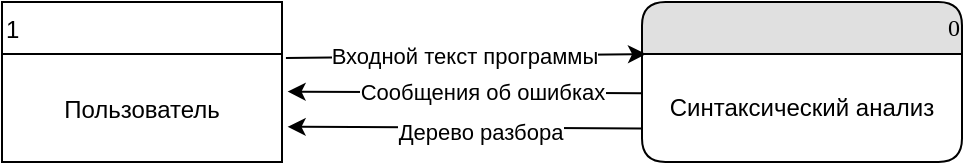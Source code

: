 <mxfile version="13.0.3" type="device"><diagram name="Page-1" id="b520641d-4fe3-3701-9064-5fc419738815"><mxGraphModel dx="1024" dy="592" grid="1" gridSize="10" guides="1" tooltips="1" connect="1" arrows="1" fold="1" page="1" pageScale="1" pageWidth="1100" pageHeight="850" background="#ffffff" math="0" shadow="0"><root><mxCell id="0"/><mxCell id="1" parent="0"/><mxCell id="wLtVuLnoZUPVzWwx-uM1-8" style="edgeStyle=none;rounded=0;orthogonalLoop=1;jettySize=auto;html=1;entryX=1.02;entryY=0.674;entryDx=0;entryDy=0;entryPerimeter=0;exitX=-0.002;exitY=0.689;exitDx=0;exitDy=0;exitPerimeter=0;" edge="1" parent="1" source="21ea969265ad0168-21" target="wLtVuLnoZUPVzWwx-uM1-15"><mxGeometry relative="1" as="geometry"><mxPoint x="600" y="446" as="sourcePoint"/><mxPoint x="433" y="446.48" as="targetPoint"/></mxGeometry></mxCell><mxCell id="wLtVuLnoZUPVzWwx-uM1-9" value="Дерево разбора" style="edgeLabel;html=1;align=center;verticalAlign=middle;resizable=0;points=[];" vertex="1" connectable="0" parent="wLtVuLnoZUPVzWwx-uM1-8"><mxGeometry x="-0.272" y="3" relative="1" as="geometry"><mxPoint x="-16.69" y="-0.91" as="offset"/></mxGeometry></mxCell><mxCell id="21ea969265ad0168-18" value="0" style="swimlane;html=1;fontStyle=0;childLayout=stackLayout;horizontal=1;startSize=26;fillColor=#e0e0e0;horizontalStack=0;resizeParent=1;resizeLast=0;collapsible=1;marginBottom=0;swimlaneFillColor=#ffffff;align=right;rounded=1;shadow=0;comic=0;labelBackgroundColor=none;strokeWidth=1;fontFamily=Verdana;fontSize=12;verticalAlign=middle;" parent="1" vertex="1"><mxGeometry x="610" y="385" width="160" height="80" as="geometry"/></mxCell><mxCell id="21ea969265ad0168-21" value="Синтаксический анализ" style="text;html=1;strokeColor=none;fillColor=none;spacingLeft=4;spacingRight=4;whiteSpace=wrap;overflow=hidden;rotatable=0;points=[[0,0.5],[1,0.5]];portConstraint=eastwest;align=center;verticalAlign=middle;" parent="21ea969265ad0168-18" vertex="1"><mxGeometry y="26" width="160" height="54" as="geometry"/></mxCell><mxCell id="wLtVuLnoZUPVzWwx-uM1-3" style="rounded=0;orthogonalLoop=1;jettySize=auto;html=1;exitX=1.014;exitY=0.35;exitDx=0;exitDy=0;exitPerimeter=0;" edge="1" parent="1" source="wLtVuLnoZUPVzWwx-uM1-14"><mxGeometry relative="1" as="geometry"><mxPoint x="430" y="410" as="sourcePoint"/><mxPoint x="612" y="411" as="targetPoint"/></mxGeometry></mxCell><mxCell id="wLtVuLnoZUPVzWwx-uM1-4" value="Входной текст программы" style="edgeLabel;html=1;align=center;verticalAlign=middle;resizable=0;points=[];" vertex="1" connectable="0" parent="wLtVuLnoZUPVzWwx-uM1-3"><mxGeometry x="-0.134" relative="1" as="geometry"><mxPoint x="10.83" y="-0.78" as="offset"/></mxGeometry></mxCell><mxCell id="wLtVuLnoZUPVzWwx-uM1-5" style="edgeStyle=none;rounded=0;orthogonalLoop=1;jettySize=auto;html=1;entryX=1.02;entryY=0.348;entryDx=0;entryDy=0;entryPerimeter=0;exitX=-0.002;exitY=0.363;exitDx=0;exitDy=0;exitPerimeter=0;" edge="1" parent="1" source="21ea969265ad0168-21" target="wLtVuLnoZUPVzWwx-uM1-15"><mxGeometry relative="1" as="geometry"><mxPoint x="606" y="431" as="sourcePoint"/><mxPoint x="433" y="431.18" as="targetPoint"/></mxGeometry></mxCell><mxCell id="wLtVuLnoZUPVzWwx-uM1-6" value="Сообщения об ошибках" style="edgeLabel;html=1;align=center;verticalAlign=middle;resizable=0;points=[];" vertex="1" connectable="0" parent="wLtVuLnoZUPVzWwx-uM1-5"><mxGeometry x="-0.296" y="1" relative="1" as="geometry"><mxPoint x="-17.68" y="-1.32" as="offset"/></mxGeometry></mxCell><mxCell id="wLtVuLnoZUPVzWwx-uM1-14" value="1" style="swimlane;fontStyle=0;childLayout=stackLayout;horizontal=1;startSize=26;fillColor=none;horizontalStack=0;resizeParent=1;resizeParentMax=0;resizeLast=0;collapsible=1;marginBottom=0;align=left;" vertex="1" parent="1"><mxGeometry x="290" y="385" width="140" height="80" as="geometry"/></mxCell><mxCell id="wLtVuLnoZUPVzWwx-uM1-15" value="Пользователь" style="text;strokeColor=none;fillColor=none;align=center;verticalAlign=middle;spacingLeft=4;spacingRight=4;overflow=hidden;rotatable=0;points=[[0,0.5],[1,0.5]];portConstraint=eastwest;" vertex="1" parent="wLtVuLnoZUPVzWwx-uM1-14"><mxGeometry y="26" width="140" height="54" as="geometry"/></mxCell></root></mxGraphModel></diagram></mxfile>